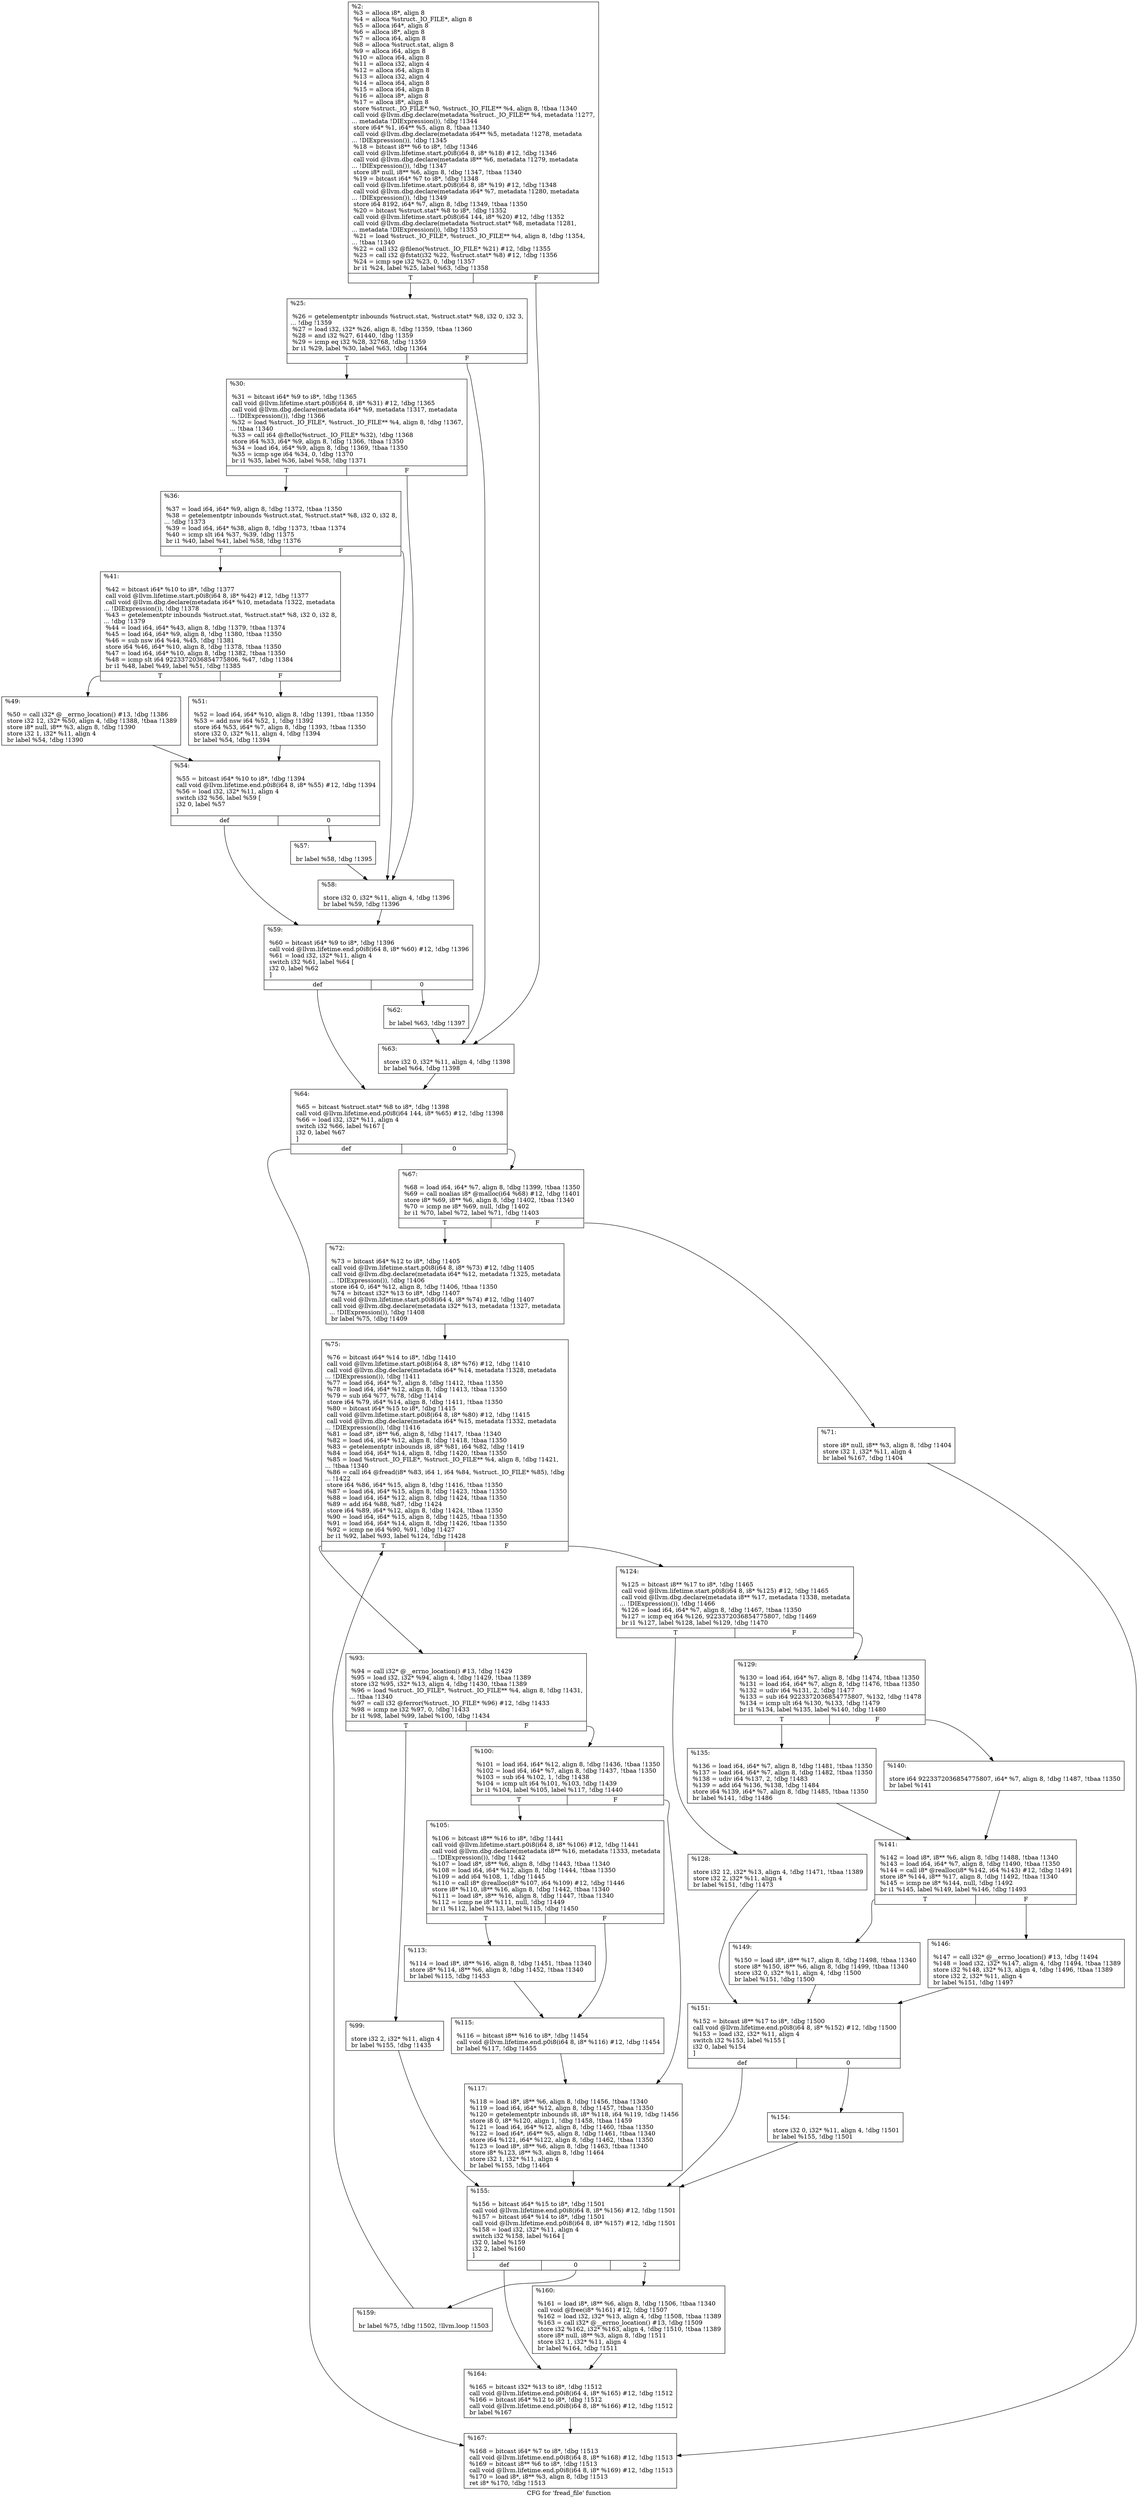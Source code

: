 digraph "CFG for 'fread_file' function" {
	label="CFG for 'fread_file' function";

	Node0x1af88c0 [shape=record,label="{%2:\l  %3 = alloca i8*, align 8\l  %4 = alloca %struct._IO_FILE*, align 8\l  %5 = alloca i64*, align 8\l  %6 = alloca i8*, align 8\l  %7 = alloca i64, align 8\l  %8 = alloca %struct.stat, align 8\l  %9 = alloca i64, align 8\l  %10 = alloca i64, align 8\l  %11 = alloca i32, align 4\l  %12 = alloca i64, align 8\l  %13 = alloca i32, align 4\l  %14 = alloca i64, align 8\l  %15 = alloca i64, align 8\l  %16 = alloca i8*, align 8\l  %17 = alloca i8*, align 8\l  store %struct._IO_FILE* %0, %struct._IO_FILE** %4, align 8, !tbaa !1340\l  call void @llvm.dbg.declare(metadata %struct._IO_FILE** %4, metadata !1277,\l... metadata !DIExpression()), !dbg !1344\l  store i64* %1, i64** %5, align 8, !tbaa !1340\l  call void @llvm.dbg.declare(metadata i64** %5, metadata !1278, metadata\l... !DIExpression()), !dbg !1345\l  %18 = bitcast i8** %6 to i8*, !dbg !1346\l  call void @llvm.lifetime.start.p0i8(i64 8, i8* %18) #12, !dbg !1346\l  call void @llvm.dbg.declare(metadata i8** %6, metadata !1279, metadata\l... !DIExpression()), !dbg !1347\l  store i8* null, i8** %6, align 8, !dbg !1347, !tbaa !1340\l  %19 = bitcast i64* %7 to i8*, !dbg !1348\l  call void @llvm.lifetime.start.p0i8(i64 8, i8* %19) #12, !dbg !1348\l  call void @llvm.dbg.declare(metadata i64* %7, metadata !1280, metadata\l... !DIExpression()), !dbg !1349\l  store i64 8192, i64* %7, align 8, !dbg !1349, !tbaa !1350\l  %20 = bitcast %struct.stat* %8 to i8*, !dbg !1352\l  call void @llvm.lifetime.start.p0i8(i64 144, i8* %20) #12, !dbg !1352\l  call void @llvm.dbg.declare(metadata %struct.stat* %8, metadata !1281,\l... metadata !DIExpression()), !dbg !1353\l  %21 = load %struct._IO_FILE*, %struct._IO_FILE** %4, align 8, !dbg !1354,\l... !tbaa !1340\l  %22 = call i32 @fileno(%struct._IO_FILE* %21) #12, !dbg !1355\l  %23 = call i32 @fstat(i32 %22, %struct.stat* %8) #12, !dbg !1356\l  %24 = icmp sge i32 %23, 0, !dbg !1357\l  br i1 %24, label %25, label %63, !dbg !1358\l|{<s0>T|<s1>F}}"];
	Node0x1af88c0:s0 -> Node0x1af9060;
	Node0x1af88c0:s1 -> Node0x1af93d0;
	Node0x1af9060 [shape=record,label="{%25:\l\l  %26 = getelementptr inbounds %struct.stat, %struct.stat* %8, i32 0, i32 3,\l... !dbg !1359\l  %27 = load i32, i32* %26, align 8, !dbg !1359, !tbaa !1360\l  %28 = and i32 %27, 61440, !dbg !1359\l  %29 = icmp eq i32 %28, 32768, !dbg !1359\l  br i1 %29, label %30, label %63, !dbg !1364\l|{<s0>T|<s1>F}}"];
	Node0x1af9060:s0 -> Node0x1af90b0;
	Node0x1af9060:s1 -> Node0x1af93d0;
	Node0x1af90b0 [shape=record,label="{%30:\l\l  %31 = bitcast i64* %9 to i8*, !dbg !1365\l  call void @llvm.lifetime.start.p0i8(i64 8, i8* %31) #12, !dbg !1365\l  call void @llvm.dbg.declare(metadata i64* %9, metadata !1317, metadata\l... !DIExpression()), !dbg !1366\l  %32 = load %struct._IO_FILE*, %struct._IO_FILE** %4, align 8, !dbg !1367,\l... !tbaa !1340\l  %33 = call i64 @ftello(%struct._IO_FILE* %32), !dbg !1368\l  store i64 %33, i64* %9, align 8, !dbg !1366, !tbaa !1350\l  %34 = load i64, i64* %9, align 8, !dbg !1369, !tbaa !1350\l  %35 = icmp sge i64 %34, 0, !dbg !1370\l  br i1 %35, label %36, label %58, !dbg !1371\l|{<s0>T|<s1>F}}"];
	Node0x1af90b0:s0 -> Node0x1af9100;
	Node0x1af90b0:s1 -> Node0x1af92e0;
	Node0x1af9100 [shape=record,label="{%36:\l\l  %37 = load i64, i64* %9, align 8, !dbg !1372, !tbaa !1350\l  %38 = getelementptr inbounds %struct.stat, %struct.stat* %8, i32 0, i32 8,\l... !dbg !1373\l  %39 = load i64, i64* %38, align 8, !dbg !1373, !tbaa !1374\l  %40 = icmp slt i64 %37, %39, !dbg !1375\l  br i1 %40, label %41, label %58, !dbg !1376\l|{<s0>T|<s1>F}}"];
	Node0x1af9100:s0 -> Node0x1af9150;
	Node0x1af9100:s1 -> Node0x1af92e0;
	Node0x1af9150 [shape=record,label="{%41:\l\l  %42 = bitcast i64* %10 to i8*, !dbg !1377\l  call void @llvm.lifetime.start.p0i8(i64 8, i8* %42) #12, !dbg !1377\l  call void @llvm.dbg.declare(metadata i64* %10, metadata !1322, metadata\l... !DIExpression()), !dbg !1378\l  %43 = getelementptr inbounds %struct.stat, %struct.stat* %8, i32 0, i32 8,\l... !dbg !1379\l  %44 = load i64, i64* %43, align 8, !dbg !1379, !tbaa !1374\l  %45 = load i64, i64* %9, align 8, !dbg !1380, !tbaa !1350\l  %46 = sub nsw i64 %44, %45, !dbg !1381\l  store i64 %46, i64* %10, align 8, !dbg !1378, !tbaa !1350\l  %47 = load i64, i64* %10, align 8, !dbg !1382, !tbaa !1350\l  %48 = icmp slt i64 9223372036854775806, %47, !dbg !1384\l  br i1 %48, label %49, label %51, !dbg !1385\l|{<s0>T|<s1>F}}"];
	Node0x1af9150:s0 -> Node0x1af91a0;
	Node0x1af9150:s1 -> Node0x1af91f0;
	Node0x1af91a0 [shape=record,label="{%49:\l\l  %50 = call i32* @__errno_location() #13, !dbg !1386\l  store i32 12, i32* %50, align 4, !dbg !1388, !tbaa !1389\l  store i8* null, i8** %3, align 8, !dbg !1390\l  store i32 1, i32* %11, align 4\l  br label %54, !dbg !1390\l}"];
	Node0x1af91a0 -> Node0x1af9240;
	Node0x1af91f0 [shape=record,label="{%51:\l\l  %52 = load i64, i64* %10, align 8, !dbg !1391, !tbaa !1350\l  %53 = add nsw i64 %52, 1, !dbg !1392\l  store i64 %53, i64* %7, align 8, !dbg !1393, !tbaa !1350\l  store i32 0, i32* %11, align 4, !dbg !1394\l  br label %54, !dbg !1394\l}"];
	Node0x1af91f0 -> Node0x1af9240;
	Node0x1af9240 [shape=record,label="{%54:\l\l  %55 = bitcast i64* %10 to i8*, !dbg !1394\l  call void @llvm.lifetime.end.p0i8(i64 8, i8* %55) #12, !dbg !1394\l  %56 = load i32, i32* %11, align 4\l  switch i32 %56, label %59 [\l    i32 0, label %57\l  ]\l|{<s0>def|<s1>0}}"];
	Node0x1af9240:s0 -> Node0x1af9330;
	Node0x1af9240:s1 -> Node0x1af9290;
	Node0x1af9290 [shape=record,label="{%57:\l\l  br label %58, !dbg !1395\l}"];
	Node0x1af9290 -> Node0x1af92e0;
	Node0x1af92e0 [shape=record,label="{%58:\l\l  store i32 0, i32* %11, align 4, !dbg !1396\l  br label %59, !dbg !1396\l}"];
	Node0x1af92e0 -> Node0x1af9330;
	Node0x1af9330 [shape=record,label="{%59:\l\l  %60 = bitcast i64* %9 to i8*, !dbg !1396\l  call void @llvm.lifetime.end.p0i8(i64 8, i8* %60) #12, !dbg !1396\l  %61 = load i32, i32* %11, align 4\l  switch i32 %61, label %64 [\l    i32 0, label %62\l  ]\l|{<s0>def|<s1>0}}"];
	Node0x1af9330:s0 -> Node0x1af9420;
	Node0x1af9330:s1 -> Node0x1af9380;
	Node0x1af9380 [shape=record,label="{%62:\l\l  br label %63, !dbg !1397\l}"];
	Node0x1af9380 -> Node0x1af93d0;
	Node0x1af93d0 [shape=record,label="{%63:\l\l  store i32 0, i32* %11, align 4, !dbg !1398\l  br label %64, !dbg !1398\l}"];
	Node0x1af93d0 -> Node0x1af9420;
	Node0x1af9420 [shape=record,label="{%64:\l\l  %65 = bitcast %struct.stat* %8 to i8*, !dbg !1398\l  call void @llvm.lifetime.end.p0i8(i64 144, i8* %65) #12, !dbg !1398\l  %66 = load i32, i32* %11, align 4\l  switch i32 %66, label %167 [\l    i32 0, label %67\l  ]\l|{<s0>def|<s1>0}}"];
	Node0x1af9420:s0 -> Node0x1af9c40;
	Node0x1af9420:s1 -> Node0x1af9470;
	Node0x1af9470 [shape=record,label="{%67:\l\l  %68 = load i64, i64* %7, align 8, !dbg !1399, !tbaa !1350\l  %69 = call noalias i8* @malloc(i64 %68) #12, !dbg !1401\l  store i8* %69, i8** %6, align 8, !dbg !1402, !tbaa !1340\l  %70 = icmp ne i8* %69, null, !dbg !1402\l  br i1 %70, label %72, label %71, !dbg !1403\l|{<s0>T|<s1>F}}"];
	Node0x1af9470:s0 -> Node0x1af9510;
	Node0x1af9470:s1 -> Node0x1af94c0;
	Node0x1af94c0 [shape=record,label="{%71:\l\l  store i8* null, i8** %3, align 8, !dbg !1404\l  store i32 1, i32* %11, align 4\l  br label %167, !dbg !1404\l}"];
	Node0x1af94c0 -> Node0x1af9c40;
	Node0x1af9510 [shape=record,label="{%72:\l\l  %73 = bitcast i64* %12 to i8*, !dbg !1405\l  call void @llvm.lifetime.start.p0i8(i64 8, i8* %73) #12, !dbg !1405\l  call void @llvm.dbg.declare(metadata i64* %12, metadata !1325, metadata\l... !DIExpression()), !dbg !1406\l  store i64 0, i64* %12, align 8, !dbg !1406, !tbaa !1350\l  %74 = bitcast i32* %13 to i8*, !dbg !1407\l  call void @llvm.lifetime.start.p0i8(i64 4, i8* %74) #12, !dbg !1407\l  call void @llvm.dbg.declare(metadata i32* %13, metadata !1327, metadata\l... !DIExpression()), !dbg !1408\l  br label %75, !dbg !1409\l}"];
	Node0x1af9510 -> Node0x1af9560;
	Node0x1af9560 [shape=record,label="{%75:\l\l  %76 = bitcast i64* %14 to i8*, !dbg !1410\l  call void @llvm.lifetime.start.p0i8(i64 8, i8* %76) #12, !dbg !1410\l  call void @llvm.dbg.declare(metadata i64* %14, metadata !1328, metadata\l... !DIExpression()), !dbg !1411\l  %77 = load i64, i64* %7, align 8, !dbg !1412, !tbaa !1350\l  %78 = load i64, i64* %12, align 8, !dbg !1413, !tbaa !1350\l  %79 = sub i64 %77, %78, !dbg !1414\l  store i64 %79, i64* %14, align 8, !dbg !1411, !tbaa !1350\l  %80 = bitcast i64* %15 to i8*, !dbg !1415\l  call void @llvm.lifetime.start.p0i8(i64 8, i8* %80) #12, !dbg !1415\l  call void @llvm.dbg.declare(metadata i64* %15, metadata !1332, metadata\l... !DIExpression()), !dbg !1416\l  %81 = load i8*, i8** %6, align 8, !dbg !1417, !tbaa !1340\l  %82 = load i64, i64* %12, align 8, !dbg !1418, !tbaa !1350\l  %83 = getelementptr inbounds i8, i8* %81, i64 %82, !dbg !1419\l  %84 = load i64, i64* %14, align 8, !dbg !1420, !tbaa !1350\l  %85 = load %struct._IO_FILE*, %struct._IO_FILE** %4, align 8, !dbg !1421,\l... !tbaa !1340\l  %86 = call i64 @fread(i8* %83, i64 1, i64 %84, %struct._IO_FILE* %85), !dbg\l... !1422\l  store i64 %86, i64* %15, align 8, !dbg !1416, !tbaa !1350\l  %87 = load i64, i64* %15, align 8, !dbg !1423, !tbaa !1350\l  %88 = load i64, i64* %12, align 8, !dbg !1424, !tbaa !1350\l  %89 = add i64 %88, %87, !dbg !1424\l  store i64 %89, i64* %12, align 8, !dbg !1424, !tbaa !1350\l  %90 = load i64, i64* %15, align 8, !dbg !1425, !tbaa !1350\l  %91 = load i64, i64* %14, align 8, !dbg !1426, !tbaa !1350\l  %92 = icmp ne i64 %90, %91, !dbg !1427\l  br i1 %92, label %93, label %124, !dbg !1428\l|{<s0>T|<s1>F}}"];
	Node0x1af9560:s0 -> Node0x1af95b0;
	Node0x1af9560:s1 -> Node0x1af97e0;
	Node0x1af95b0 [shape=record,label="{%93:\l\l  %94 = call i32* @__errno_location() #13, !dbg !1429\l  %95 = load i32, i32* %94, align 4, !dbg !1429, !tbaa !1389\l  store i32 %95, i32* %13, align 4, !dbg !1430, !tbaa !1389\l  %96 = load %struct._IO_FILE*, %struct._IO_FILE** %4, align 8, !dbg !1431,\l... !tbaa !1340\l  %97 = call i32 @ferror(%struct._IO_FILE* %96) #12, !dbg !1433\l  %98 = icmp ne i32 %97, 0, !dbg !1433\l  br i1 %98, label %99, label %100, !dbg !1434\l|{<s0>T|<s1>F}}"];
	Node0x1af95b0:s0 -> Node0x1af9600;
	Node0x1af95b0:s1 -> Node0x1af9650;
	Node0x1af9600 [shape=record,label="{%99:\l\l  store i32 2, i32* %11, align 4\l  br label %155, !dbg !1435\l}"];
	Node0x1af9600 -> Node0x1af9b00;
	Node0x1af9650 [shape=record,label="{%100:\l\l  %101 = load i64, i64* %12, align 8, !dbg !1436, !tbaa !1350\l  %102 = load i64, i64* %7, align 8, !dbg !1437, !tbaa !1350\l  %103 = sub i64 %102, 1, !dbg !1438\l  %104 = icmp ult i64 %101, %103, !dbg !1439\l  br i1 %104, label %105, label %117, !dbg !1440\l|{<s0>T|<s1>F}}"];
	Node0x1af9650:s0 -> Node0x1af96a0;
	Node0x1af9650:s1 -> Node0x1af9790;
	Node0x1af96a0 [shape=record,label="{%105:\l\l  %106 = bitcast i8** %16 to i8*, !dbg !1441\l  call void @llvm.lifetime.start.p0i8(i64 8, i8* %106) #12, !dbg !1441\l  call void @llvm.dbg.declare(metadata i8** %16, metadata !1333, metadata\l... !DIExpression()), !dbg !1442\l  %107 = load i8*, i8** %6, align 8, !dbg !1443, !tbaa !1340\l  %108 = load i64, i64* %12, align 8, !dbg !1444, !tbaa !1350\l  %109 = add i64 %108, 1, !dbg !1445\l  %110 = call i8* @realloc(i8* %107, i64 %109) #12, !dbg !1446\l  store i8* %110, i8** %16, align 8, !dbg !1442, !tbaa !1340\l  %111 = load i8*, i8** %16, align 8, !dbg !1447, !tbaa !1340\l  %112 = icmp ne i8* %111, null, !dbg !1449\l  br i1 %112, label %113, label %115, !dbg !1450\l|{<s0>T|<s1>F}}"];
	Node0x1af96a0:s0 -> Node0x1af96f0;
	Node0x1af96a0:s1 -> Node0x1af9740;
	Node0x1af96f0 [shape=record,label="{%113:\l\l  %114 = load i8*, i8** %16, align 8, !dbg !1451, !tbaa !1340\l  store i8* %114, i8** %6, align 8, !dbg !1452, !tbaa !1340\l  br label %115, !dbg !1453\l}"];
	Node0x1af96f0 -> Node0x1af9740;
	Node0x1af9740 [shape=record,label="{%115:\l\l  %116 = bitcast i8** %16 to i8*, !dbg !1454\l  call void @llvm.lifetime.end.p0i8(i64 8, i8* %116) #12, !dbg !1454\l  br label %117, !dbg !1455\l}"];
	Node0x1af9740 -> Node0x1af9790;
	Node0x1af9790 [shape=record,label="{%117:\l\l  %118 = load i8*, i8** %6, align 8, !dbg !1456, !tbaa !1340\l  %119 = load i64, i64* %12, align 8, !dbg !1457, !tbaa !1350\l  %120 = getelementptr inbounds i8, i8* %118, i64 %119, !dbg !1456\l  store i8 0, i8* %120, align 1, !dbg !1458, !tbaa !1459\l  %121 = load i64, i64* %12, align 8, !dbg !1460, !tbaa !1350\l  %122 = load i64*, i64** %5, align 8, !dbg !1461, !tbaa !1340\l  store i64 %121, i64* %122, align 8, !dbg !1462, !tbaa !1350\l  %123 = load i8*, i8** %6, align 8, !dbg !1463, !tbaa !1340\l  store i8* %123, i8** %3, align 8, !dbg !1464\l  store i32 1, i32* %11, align 4\l  br label %155, !dbg !1464\l}"];
	Node0x1af9790 -> Node0x1af9b00;
	Node0x1af97e0 [shape=record,label="{%124:\l\l  %125 = bitcast i8** %17 to i8*, !dbg !1465\l  call void @llvm.lifetime.start.p0i8(i64 8, i8* %125) #12, !dbg !1465\l  call void @llvm.dbg.declare(metadata i8** %17, metadata !1338, metadata\l... !DIExpression()), !dbg !1466\l  %126 = load i64, i64* %7, align 8, !dbg !1467, !tbaa !1350\l  %127 = icmp eq i64 %126, 9223372036854775807, !dbg !1469\l  br i1 %127, label %128, label %129, !dbg !1470\l|{<s0>T|<s1>F}}"];
	Node0x1af97e0:s0 -> Node0x1af9830;
	Node0x1af97e0:s1 -> Node0x1af9880;
	Node0x1af9830 [shape=record,label="{%128:\l\l  store i32 12, i32* %13, align 4, !dbg !1471, !tbaa !1389\l  store i32 2, i32* %11, align 4\l  br label %151, !dbg !1473\l}"];
	Node0x1af9830 -> Node0x1af9a60;
	Node0x1af9880 [shape=record,label="{%129:\l\l  %130 = load i64, i64* %7, align 8, !dbg !1474, !tbaa !1350\l  %131 = load i64, i64* %7, align 8, !dbg !1476, !tbaa !1350\l  %132 = udiv i64 %131, 2, !dbg !1477\l  %133 = sub i64 9223372036854775807, %132, !dbg !1478\l  %134 = icmp ult i64 %130, %133, !dbg !1479\l  br i1 %134, label %135, label %140, !dbg !1480\l|{<s0>T|<s1>F}}"];
	Node0x1af9880:s0 -> Node0x1af98d0;
	Node0x1af9880:s1 -> Node0x1af9920;
	Node0x1af98d0 [shape=record,label="{%135:\l\l  %136 = load i64, i64* %7, align 8, !dbg !1481, !tbaa !1350\l  %137 = load i64, i64* %7, align 8, !dbg !1482, !tbaa !1350\l  %138 = udiv i64 %137, 2, !dbg !1483\l  %139 = add i64 %136, %138, !dbg !1484\l  store i64 %139, i64* %7, align 8, !dbg !1485, !tbaa !1350\l  br label %141, !dbg !1486\l}"];
	Node0x1af98d0 -> Node0x1af9970;
	Node0x1af9920 [shape=record,label="{%140:\l\l  store i64 9223372036854775807, i64* %7, align 8, !dbg !1487, !tbaa !1350\l  br label %141\l}"];
	Node0x1af9920 -> Node0x1af9970;
	Node0x1af9970 [shape=record,label="{%141:\l\l  %142 = load i8*, i8** %6, align 8, !dbg !1488, !tbaa !1340\l  %143 = load i64, i64* %7, align 8, !dbg !1490, !tbaa !1350\l  %144 = call i8* @realloc(i8* %142, i64 %143) #12, !dbg !1491\l  store i8* %144, i8** %17, align 8, !dbg !1492, !tbaa !1340\l  %145 = icmp ne i8* %144, null, !dbg !1492\l  br i1 %145, label %149, label %146, !dbg !1493\l|{<s0>T|<s1>F}}"];
	Node0x1af9970:s0 -> Node0x1af9a10;
	Node0x1af9970:s1 -> Node0x1af99c0;
	Node0x1af99c0 [shape=record,label="{%146:\l\l  %147 = call i32* @__errno_location() #13, !dbg !1494\l  %148 = load i32, i32* %147, align 4, !dbg !1494, !tbaa !1389\l  store i32 %148, i32* %13, align 4, !dbg !1496, !tbaa !1389\l  store i32 2, i32* %11, align 4\l  br label %151, !dbg !1497\l}"];
	Node0x1af99c0 -> Node0x1af9a60;
	Node0x1af9a10 [shape=record,label="{%149:\l\l  %150 = load i8*, i8** %17, align 8, !dbg !1498, !tbaa !1340\l  store i8* %150, i8** %6, align 8, !dbg !1499, !tbaa !1340\l  store i32 0, i32* %11, align 4, !dbg !1500\l  br label %151, !dbg !1500\l}"];
	Node0x1af9a10 -> Node0x1af9a60;
	Node0x1af9a60 [shape=record,label="{%151:\l\l  %152 = bitcast i8** %17 to i8*, !dbg !1500\l  call void @llvm.lifetime.end.p0i8(i64 8, i8* %152) #12, !dbg !1500\l  %153 = load i32, i32* %11, align 4\l  switch i32 %153, label %155 [\l    i32 0, label %154\l  ]\l|{<s0>def|<s1>0}}"];
	Node0x1af9a60:s0 -> Node0x1af9b00;
	Node0x1af9a60:s1 -> Node0x1af9ab0;
	Node0x1af9ab0 [shape=record,label="{%154:\l\l  store i32 0, i32* %11, align 4, !dbg !1501\l  br label %155, !dbg !1501\l}"];
	Node0x1af9ab0 -> Node0x1af9b00;
	Node0x1af9b00 [shape=record,label="{%155:\l\l  %156 = bitcast i64* %15 to i8*, !dbg !1501\l  call void @llvm.lifetime.end.p0i8(i64 8, i8* %156) #12, !dbg !1501\l  %157 = bitcast i64* %14 to i8*, !dbg !1501\l  call void @llvm.lifetime.end.p0i8(i64 8, i8* %157) #12, !dbg !1501\l  %158 = load i32, i32* %11, align 4\l  switch i32 %158, label %164 [\l    i32 0, label %159\l    i32 2, label %160\l  ]\l|{<s0>def|<s1>0|<s2>2}}"];
	Node0x1af9b00:s0 -> Node0x1af9bf0;
	Node0x1af9b00:s1 -> Node0x1af9b50;
	Node0x1af9b00:s2 -> Node0x1af9ba0;
	Node0x1af9b50 [shape=record,label="{%159:\l\l  br label %75, !dbg !1502, !llvm.loop !1503\l}"];
	Node0x1af9b50 -> Node0x1af9560;
	Node0x1af9ba0 [shape=record,label="{%160:\l\l  %161 = load i8*, i8** %6, align 8, !dbg !1506, !tbaa !1340\l  call void @free(i8* %161) #12, !dbg !1507\l  %162 = load i32, i32* %13, align 4, !dbg !1508, !tbaa !1389\l  %163 = call i32* @__errno_location() #13, !dbg !1509\l  store i32 %162, i32* %163, align 4, !dbg !1510, !tbaa !1389\l  store i8* null, i8** %3, align 8, !dbg !1511\l  store i32 1, i32* %11, align 4\l  br label %164, !dbg !1511\l}"];
	Node0x1af9ba0 -> Node0x1af9bf0;
	Node0x1af9bf0 [shape=record,label="{%164:\l\l  %165 = bitcast i32* %13 to i8*, !dbg !1512\l  call void @llvm.lifetime.end.p0i8(i64 4, i8* %165) #12, !dbg !1512\l  %166 = bitcast i64* %12 to i8*, !dbg !1512\l  call void @llvm.lifetime.end.p0i8(i64 8, i8* %166) #12, !dbg !1512\l  br label %167\l}"];
	Node0x1af9bf0 -> Node0x1af9c40;
	Node0x1af9c40 [shape=record,label="{%167:\l\l  %168 = bitcast i64* %7 to i8*, !dbg !1513\l  call void @llvm.lifetime.end.p0i8(i64 8, i8* %168) #12, !dbg !1513\l  %169 = bitcast i8** %6 to i8*, !dbg !1513\l  call void @llvm.lifetime.end.p0i8(i64 8, i8* %169) #12, !dbg !1513\l  %170 = load i8*, i8** %3, align 8, !dbg !1513\l  ret i8* %170, !dbg !1513\l}"];
}
